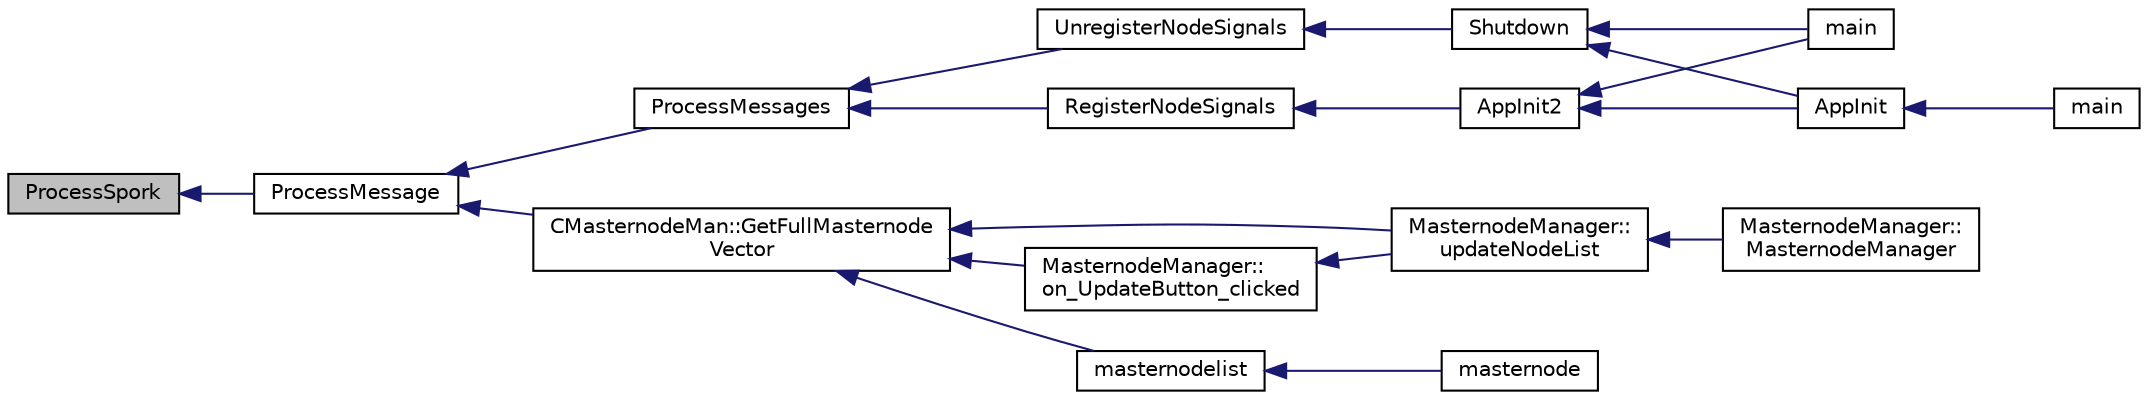 digraph "ProcessSpork"
{
  edge [fontname="Helvetica",fontsize="10",labelfontname="Helvetica",labelfontsize="10"];
  node [fontname="Helvetica",fontsize="10",shape=record];
  rankdir="LR";
  Node211 [label="ProcessSpork",height=0.2,width=0.4,color="black", fillcolor="grey75", style="filled", fontcolor="black"];
  Node211 -> Node212 [dir="back",color="midnightblue",fontsize="10",style="solid",fontname="Helvetica"];
  Node212 [label="ProcessMessage",height=0.2,width=0.4,color="black", fillcolor="white", style="filled",URL="$df/d0a/main_8cpp.html#a8ba92b1a4bce3c835e887a9073d17d8e"];
  Node212 -> Node213 [dir="back",color="midnightblue",fontsize="10",style="solid",fontname="Helvetica"];
  Node213 [label="ProcessMessages",height=0.2,width=0.4,color="black", fillcolor="white", style="filled",URL="$d4/dbf/main_8h.html#a196f9318f02448b85b28d612698934fd"];
  Node213 -> Node214 [dir="back",color="midnightblue",fontsize="10",style="solid",fontname="Helvetica"];
  Node214 [label="RegisterNodeSignals",height=0.2,width=0.4,color="black", fillcolor="white", style="filled",URL="$d4/dbf/main_8h.html#ab02615ff65f91d69f8d786ec900baa8a",tooltip="Register with a network node to receive its signals. "];
  Node214 -> Node215 [dir="back",color="midnightblue",fontsize="10",style="solid",fontname="Helvetica"];
  Node215 [label="AppInit2",height=0.2,width=0.4,color="black", fillcolor="white", style="filled",URL="$d8/dc0/init_8h.html#a1a4c1bfbf6ba1db77e988b89b9cadfd3",tooltip="Initialize ion. "];
  Node215 -> Node216 [dir="back",color="midnightblue",fontsize="10",style="solid",fontname="Helvetica"];
  Node216 [label="AppInit",height=0.2,width=0.4,color="black", fillcolor="white", style="filled",URL="$d4/d35/iond_8cpp.html#ac59316b767e6984e1285f0531275286b"];
  Node216 -> Node217 [dir="back",color="midnightblue",fontsize="10",style="solid",fontname="Helvetica"];
  Node217 [label="main",height=0.2,width=0.4,color="black", fillcolor="white", style="filled",URL="$d4/d35/iond_8cpp.html#a0ddf1224851353fc92bfbff6f499fa97"];
  Node215 -> Node218 [dir="back",color="midnightblue",fontsize="10",style="solid",fontname="Helvetica"];
  Node218 [label="main",height=0.2,width=0.4,color="black", fillcolor="white", style="filled",URL="$d5/d2d/ion_8cpp.html#a0ddf1224851353fc92bfbff6f499fa97"];
  Node213 -> Node219 [dir="back",color="midnightblue",fontsize="10",style="solid",fontname="Helvetica"];
  Node219 [label="UnregisterNodeSignals",height=0.2,width=0.4,color="black", fillcolor="white", style="filled",URL="$d4/dbf/main_8h.html#a3ef0cc6e9d9d6435ee2a5569244d6ebd",tooltip="Unregister a network node. "];
  Node219 -> Node220 [dir="back",color="midnightblue",fontsize="10",style="solid",fontname="Helvetica"];
  Node220 [label="Shutdown",height=0.2,width=0.4,color="black", fillcolor="white", style="filled",URL="$d8/dc0/init_8h.html#ac5f038c2b480cf9ef5e19e3eba8dbaf9"];
  Node220 -> Node216 [dir="back",color="midnightblue",fontsize="10",style="solid",fontname="Helvetica"];
  Node220 -> Node218 [dir="back",color="midnightblue",fontsize="10",style="solid",fontname="Helvetica"];
  Node212 -> Node221 [dir="back",color="midnightblue",fontsize="10",style="solid",fontname="Helvetica"];
  Node221 [label="CMasternodeMan::GetFullMasternode\lVector",height=0.2,width=0.4,color="black", fillcolor="white", style="filled",URL="$dc/d6b/class_c_masternode_man.html#ab39e213a7601e1bef2eba1d5d63206f5"];
  Node221 -> Node222 [dir="back",color="midnightblue",fontsize="10",style="solid",fontname="Helvetica"];
  Node222 [label="MasternodeManager::\lupdateNodeList",height=0.2,width=0.4,color="black", fillcolor="white", style="filled",URL="$d9/d70/class_masternode_manager.html#a5485a8bd6ccf673027165cc1207dfae9"];
  Node222 -> Node223 [dir="back",color="midnightblue",fontsize="10",style="solid",fontname="Helvetica"];
  Node223 [label="MasternodeManager::\lMasternodeManager",height=0.2,width=0.4,color="black", fillcolor="white", style="filled",URL="$d9/d70/class_masternode_manager.html#ad18cb99065e056e6b791e2356de826bf"];
  Node221 -> Node224 [dir="back",color="midnightblue",fontsize="10",style="solid",fontname="Helvetica"];
  Node224 [label="MasternodeManager::\lon_UpdateButton_clicked",height=0.2,width=0.4,color="black", fillcolor="white", style="filled",URL="$d9/d70/class_masternode_manager.html#ae8d07b4d869e3eb09fe1be445eff0430"];
  Node224 -> Node222 [dir="back",color="midnightblue",fontsize="10",style="solid",fontname="Helvetica"];
  Node221 -> Node225 [dir="back",color="midnightblue",fontsize="10",style="solid",fontname="Helvetica"];
  Node225 [label="masternodelist",height=0.2,width=0.4,color="black", fillcolor="white", style="filled",URL="$d5/d6b/rpcstashedsend_8cpp.html#a3a7ed7e37f21eb2912afc6e776f7236c"];
  Node225 -> Node226 [dir="back",color="midnightblue",fontsize="10",style="solid",fontname="Helvetica"];
  Node226 [label="masternode",height=0.2,width=0.4,color="black", fillcolor="white", style="filled",URL="$d5/d6b/rpcstashedsend_8cpp.html#a30609e443aeb47c29ed0878d16b1b5e1"];
}
